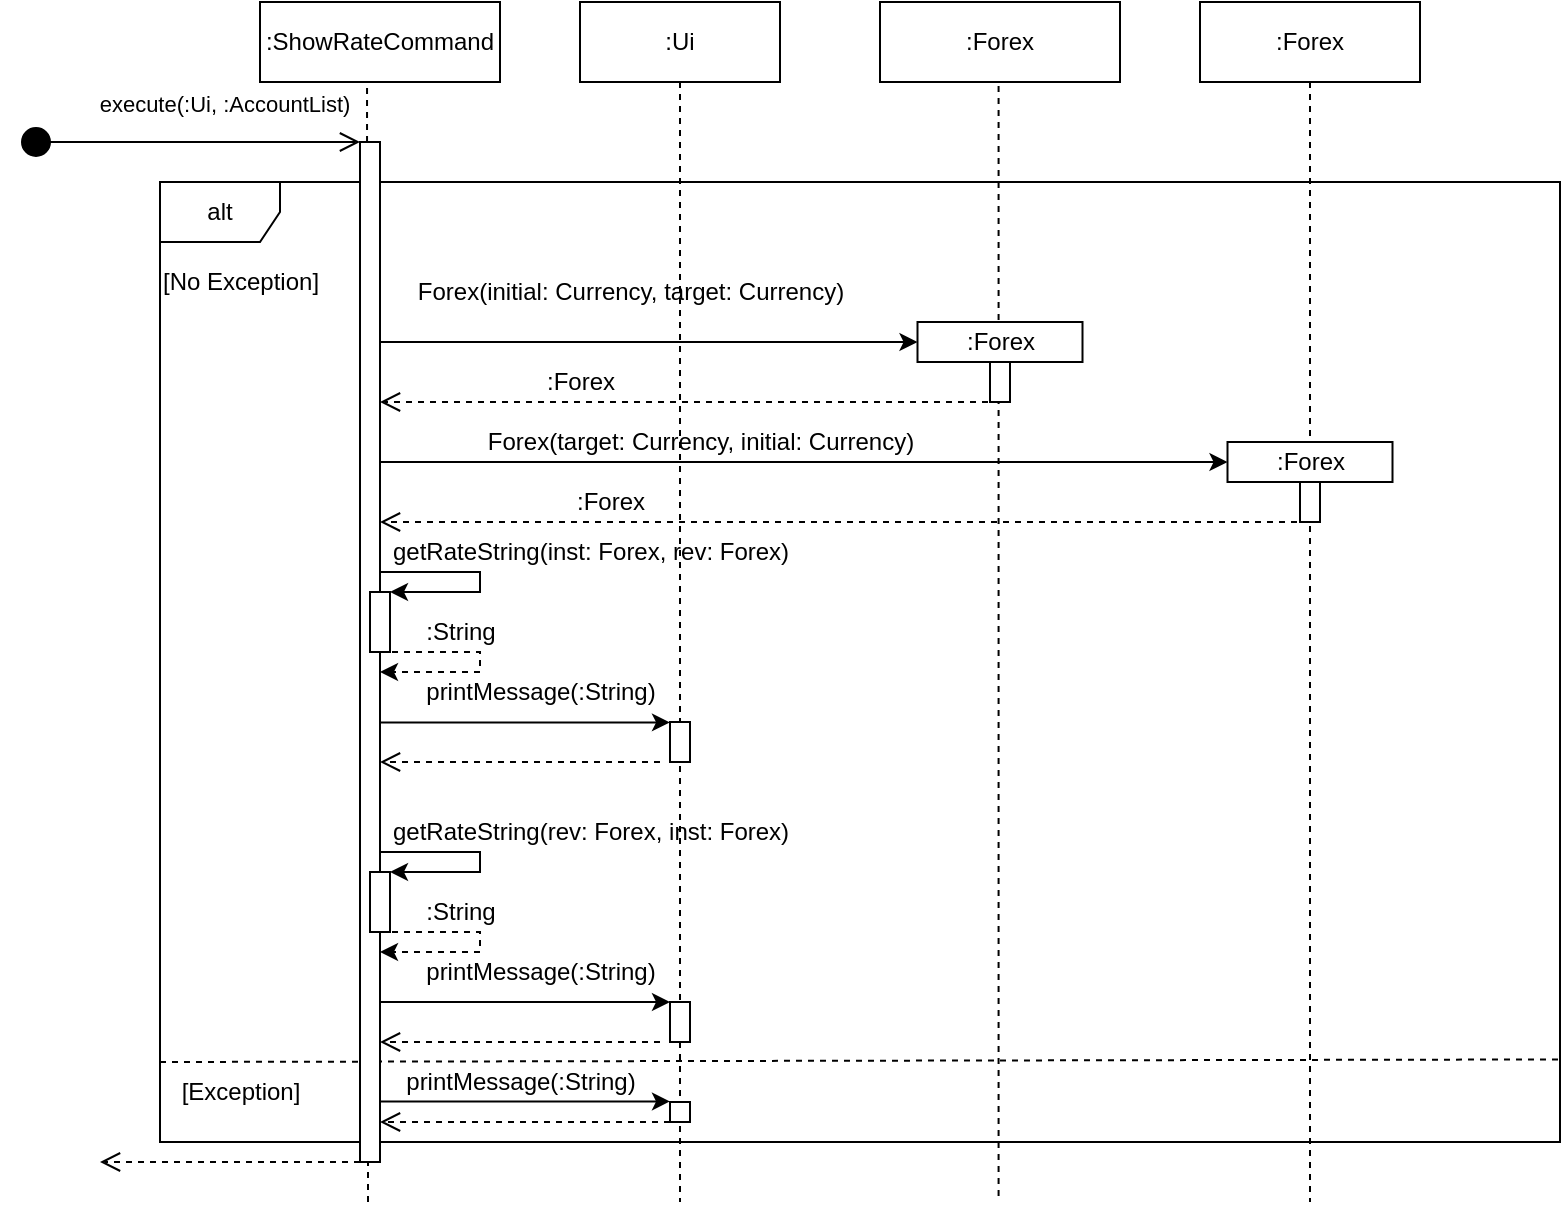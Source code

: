 <mxfile version="21.1.1" type="device">
  <diagram name="Page-1" id="pm1-yS5qAksBfJkr7mk-">
    <mxGraphModel dx="1050" dy="483" grid="1" gridSize="10" guides="1" tooltips="1" connect="1" arrows="1" fold="1" page="1" pageScale="1" pageWidth="850" pageHeight="1100" math="0" shadow="0">
      <root>
        <mxCell id="0" />
        <mxCell id="1" parent="0" />
        <mxCell id="Q231q0BsN7_2RtZYIXI0-16" value="" style="endArrow=none;dashed=1;html=1;rounded=0;entryX=0.999;entryY=0.914;entryDx=0;entryDy=0;entryPerimeter=0;" parent="1" target="Q231q0BsN7_2RtZYIXI0-12" edge="1">
          <mxGeometry width="50" height="50" relative="1" as="geometry">
            <mxPoint x="80" y="600" as="sourcePoint" />
            <mxPoint x="360" y="510" as="targetPoint" />
          </mxGeometry>
        </mxCell>
        <mxCell id="Q231q0BsN7_2RtZYIXI0-2" value=":ShowRateCommand" style="rounded=0;whiteSpace=wrap;html=1;" parent="1" vertex="1">
          <mxGeometry x="130" y="70" width="120" height="40" as="geometry" />
        </mxCell>
        <mxCell id="Q231q0BsN7_2RtZYIXI0-6" value=":Forex" style="rounded=0;whiteSpace=wrap;html=1;" parent="1" vertex="1">
          <mxGeometry x="440" y="70" width="120" height="40" as="geometry" />
        </mxCell>
        <mxCell id="Q231q0BsN7_2RtZYIXI0-8" value="" style="endArrow=none;dashed=1;html=1;rounded=0;entryX=0.446;entryY=1.045;entryDx=0;entryDy=0;entryPerimeter=0;" parent="1" source="Q231q0BsN7_2RtZYIXI0-13" target="Q231q0BsN7_2RtZYIXI0-2" edge="1">
          <mxGeometry width="50" height="50" relative="1" as="geometry">
            <mxPoint x="184" y="670" as="sourcePoint" />
            <mxPoint x="460" y="300" as="targetPoint" />
          </mxGeometry>
        </mxCell>
        <mxCell id="Q231q0BsN7_2RtZYIXI0-10" value="" style="endArrow=none;dashed=1;html=1;rounded=0;entryX=0.446;entryY=1.045;entryDx=0;entryDy=0;entryPerimeter=0;" parent="1" edge="1">
          <mxGeometry width="50" height="50" relative="1" as="geometry">
            <mxPoint x="499.29" y="667" as="sourcePoint" />
            <mxPoint x="499.29" y="110" as="targetPoint" />
          </mxGeometry>
        </mxCell>
        <mxCell id="Q231q0BsN7_2RtZYIXI0-12" value="alt" style="shape=umlFrame;whiteSpace=wrap;html=1;pointerEvents=0;" parent="1" vertex="1">
          <mxGeometry x="80" y="160" width="700" height="480" as="geometry" />
        </mxCell>
        <mxCell id="Q231q0BsN7_2RtZYIXI0-15" value="" style="endArrow=none;dashed=1;html=1;rounded=0;" parent="1" edge="1">
          <mxGeometry width="50" height="50" relative="1" as="geometry">
            <mxPoint x="184" y="670" as="sourcePoint" />
            <mxPoint x="184" y="600" as="targetPoint" />
          </mxGeometry>
        </mxCell>
        <mxCell id="Q231q0BsN7_2RtZYIXI0-13" value="" style="html=1;points=[];perimeter=orthogonalPerimeter;outlineConnect=0;targetShapes=umlLifeline;portConstraint=eastwest;newEdgeStyle={&quot;edgeStyle&quot;:&quot;elbowEdgeStyle&quot;,&quot;elbow&quot;:&quot;vertical&quot;,&quot;curved&quot;:0,&quot;rounded&quot;:0};" parent="1" vertex="1">
          <mxGeometry x="180" y="140" width="10" height="510" as="geometry" />
        </mxCell>
        <mxCell id="Q231q0BsN7_2RtZYIXI0-18" value="execute(:Ui, :AccountList)" style="html=1;verticalAlign=bottom;startArrow=circle;startFill=1;endArrow=open;startSize=6;endSize=8;edgeStyle=elbowEdgeStyle;elbow=vertical;curved=0;rounded=0;" parent="1" edge="1">
          <mxGeometry x="0.199" y="10" width="80" relative="1" as="geometry">
            <mxPoint x="10" y="140" as="sourcePoint" />
            <mxPoint x="180" y="140" as="targetPoint" />
            <mxPoint as="offset" />
          </mxGeometry>
        </mxCell>
        <mxCell id="Q231q0BsN7_2RtZYIXI0-19" value="" style="html=1;verticalAlign=bottom;endArrow=open;dashed=1;endSize=8;edgeStyle=elbowEdgeStyle;elbow=vertical;curved=0;rounded=0;" parent="1" edge="1">
          <mxGeometry x="-0.004" relative="1" as="geometry">
            <mxPoint x="50" y="650" as="targetPoint" />
            <mxPoint x="180" y="650" as="sourcePoint" />
            <Array as="points">
              <mxPoint x="135" y="650" />
              <mxPoint x="95" y="660" />
            </Array>
            <mxPoint as="offset" />
          </mxGeometry>
        </mxCell>
        <mxCell id="Q231q0BsN7_2RtZYIXI0-30" value=":Forex" style="html=1;whiteSpace=wrap;" parent="1" vertex="1">
          <mxGeometry x="458.75" y="230" width="82.5" height="20" as="geometry" />
        </mxCell>
        <mxCell id="Q231q0BsN7_2RtZYIXI0-31" value="" style="html=1;points=[];perimeter=orthogonalPerimeter;outlineConnect=0;targetShapes=umlLifeline;portConstraint=eastwest;newEdgeStyle={&quot;edgeStyle&quot;:&quot;elbowEdgeStyle&quot;,&quot;elbow&quot;:&quot;vertical&quot;,&quot;curved&quot;:0,&quot;rounded&quot;:0};" parent="1" vertex="1">
          <mxGeometry x="495" y="250" width="10" height="20" as="geometry" />
        </mxCell>
        <mxCell id="Q231q0BsN7_2RtZYIXI0-32" value="" style="endArrow=classic;html=1;rounded=0;exitX=1;exitY=0.196;exitDx=0;exitDy=0;exitPerimeter=0;entryX=0;entryY=0.5;entryDx=0;entryDy=0;" parent="1" source="Q231q0BsN7_2RtZYIXI0-13" target="Q231q0BsN7_2RtZYIXI0-30" edge="1">
          <mxGeometry width="50" height="50" relative="1" as="geometry">
            <mxPoint x="-12.5" y="304.5" as="sourcePoint" />
            <mxPoint x="457.5" y="304.5" as="targetPoint" />
          </mxGeometry>
        </mxCell>
        <mxCell id="Q231q0BsN7_2RtZYIXI0-35" value="Forex(initial: Currency, target: Currency)" style="text;html=1;align=center;verticalAlign=middle;resizable=0;points=[];autosize=1;strokeColor=none;fillColor=none;" parent="1" vertex="1">
          <mxGeometry x="195" y="200" width="240" height="30" as="geometry" />
        </mxCell>
        <mxCell id="Q231q0BsN7_2RtZYIXI0-40" value="" style="html=1;verticalAlign=bottom;endArrow=open;dashed=1;endSize=8;edgeStyle=elbowEdgeStyle;elbow=vertical;curved=0;rounded=0;" parent="1" source="Q4Q764TqeqpRmu9BLDf8-3" target="Q231q0BsN7_2RtZYIXI0-13" edge="1">
          <mxGeometry x="-0.004" relative="1" as="geometry">
            <mxPoint x="195" y="390" as="targetPoint" />
            <mxPoint x="505" y="390" as="sourcePoint" />
            <Array as="points">
              <mxPoint x="580" y="330" />
              <mxPoint x="460" y="390" />
              <mxPoint x="420" y="400" />
            </Array>
            <mxPoint as="offset" />
          </mxGeometry>
        </mxCell>
        <mxCell id="Q231q0BsN7_2RtZYIXI0-43" value="" style="endArrow=classic;html=1;rounded=0;entryX=0;entryY=0.5;entryDx=0;entryDy=0;" parent="1" source="Q231q0BsN7_2RtZYIXI0-13" target="Q231q0BsN7_2RtZYIXI0-36" edge="1">
          <mxGeometry width="50" height="50" relative="1" as="geometry">
            <mxPoint x="190" y="360.5" as="sourcePoint" />
            <mxPoint x="457.5" y="360" as="targetPoint" />
          </mxGeometry>
        </mxCell>
        <mxCell id="Q231q0BsN7_2RtZYIXI0-44" value=":Forex" style="text;html=1;align=center;verticalAlign=middle;resizable=0;points=[];autosize=1;strokeColor=none;fillColor=none;" parent="1" vertex="1">
          <mxGeometry x="260" y="245" width="60" height="30" as="geometry" />
        </mxCell>
        <mxCell id="Q231q0BsN7_2RtZYIXI0-45" value=":Forex" style="text;html=1;align=center;verticalAlign=middle;resizable=0;points=[];autosize=1;strokeColor=none;fillColor=none;" parent="1" vertex="1">
          <mxGeometry x="275" y="305" width="60" height="30" as="geometry" />
        </mxCell>
        <mxCell id="Q231q0BsN7_2RtZYIXI0-50" value="" style="html=1;points=[];perimeter=orthogonalPerimeter;outlineConnect=0;targetShapes=umlLifeline;portConstraint=eastwest;newEdgeStyle={&quot;edgeStyle&quot;:&quot;elbowEdgeStyle&quot;,&quot;elbow&quot;:&quot;vertical&quot;,&quot;curved&quot;:0,&quot;rounded&quot;:0};" parent="1" vertex="1">
          <mxGeometry x="185" y="365" width="10" height="30" as="geometry" />
        </mxCell>
        <mxCell id="Q231q0BsN7_2RtZYIXI0-59" value="printMessage(:String)" style="text;html=1;align=center;verticalAlign=middle;resizable=0;points=[];autosize=1;strokeColor=none;fillColor=none;" parent="1" vertex="1">
          <mxGeometry x="200" y="400" width="140" height="30" as="geometry" />
        </mxCell>
        <mxCell id="Q231q0BsN7_2RtZYIXI0-60" value="getRateString(inst: Forex, rev: Forex)" style="text;html=1;align=center;verticalAlign=middle;resizable=0;points=[];autosize=1;strokeColor=none;fillColor=none;" parent="1" vertex="1">
          <mxGeometry x="185" y="330" width="220" height="30" as="geometry" />
        </mxCell>
        <mxCell id="Q231q0BsN7_2RtZYIXI0-69" value="" style="endArrow=classic;html=1;rounded=0;" parent="1" edge="1">
          <mxGeometry width="50" height="50" relative="1" as="geometry">
            <mxPoint x="190" y="619.74" as="sourcePoint" />
            <mxPoint x="335" y="619.74" as="targetPoint" />
          </mxGeometry>
        </mxCell>
        <mxCell id="Q231q0BsN7_2RtZYIXI0-70" value="" style="html=1;verticalAlign=bottom;endArrow=open;dashed=1;endSize=8;edgeStyle=elbowEdgeStyle;elbow=vertical;curved=0;rounded=0;" parent="1" edge="1">
          <mxGeometry x="-0.004" relative="1" as="geometry">
            <mxPoint x="190" y="630" as="targetPoint" />
            <mxPoint x="335" y="630" as="sourcePoint" />
            <Array as="points">
              <mxPoint x="330" y="630" />
              <mxPoint x="440" y="600" />
            </Array>
            <mxPoint as="offset" />
          </mxGeometry>
        </mxCell>
        <mxCell id="Q231q0BsN7_2RtZYIXI0-72" value="printMessage(:String)" style="text;html=1;align=center;verticalAlign=middle;resizable=0;points=[];autosize=1;strokeColor=none;fillColor=none;" parent="1" vertex="1">
          <mxGeometry x="190" y="595" width="140" height="30" as="geometry" />
        </mxCell>
        <mxCell id="Q4Q764TqeqpRmu9BLDf8-3" value=":Forex" style="shape=umlLifeline;perimeter=lifelinePerimeter;whiteSpace=wrap;html=1;container=1;dropTarget=0;collapsible=0;recursiveResize=0;outlineConnect=0;portConstraint=eastwest;newEdgeStyle={&quot;edgeStyle&quot;:&quot;elbowEdgeStyle&quot;,&quot;elbow&quot;:&quot;vertical&quot;,&quot;curved&quot;:0,&quot;rounded&quot;:0};" parent="1" vertex="1">
          <mxGeometry x="600" y="70" width="110" height="600" as="geometry" />
        </mxCell>
        <mxCell id="Q231q0BsN7_2RtZYIXI0-38" value="" style="html=1;points=[];perimeter=orthogonalPerimeter;outlineConnect=0;targetShapes=umlLifeline;portConstraint=eastwest;newEdgeStyle={&quot;edgeStyle&quot;:&quot;elbowEdgeStyle&quot;,&quot;elbow&quot;:&quot;vertical&quot;,&quot;curved&quot;:0,&quot;rounded&quot;:0};" parent="Q4Q764TqeqpRmu9BLDf8-3" vertex="1">
          <mxGeometry x="50" y="240" width="10" height="20" as="geometry" />
        </mxCell>
        <mxCell id="Q231q0BsN7_2RtZYIXI0-36" value=":Forex" style="html=1;whiteSpace=wrap;verticalAlign=middle;" parent="1" vertex="1">
          <mxGeometry x="613.75" y="290" width="82.5" height="20" as="geometry" />
        </mxCell>
        <mxCell id="Q4Q764TqeqpRmu9BLDf8-4" value="" style="html=1;verticalAlign=bottom;endArrow=open;dashed=1;endSize=8;edgeStyle=elbowEdgeStyle;elbow=vertical;curved=0;rounded=0;" parent="1" target="Q231q0BsN7_2RtZYIXI0-13" edge="1">
          <mxGeometry x="-0.004" relative="1" as="geometry">
            <mxPoint x="190" y="330" as="targetPoint" />
            <mxPoint x="500" y="270" as="sourcePoint" />
            <Array as="points">
              <mxPoint x="410" y="270" />
              <mxPoint x="455" y="330" />
            </Array>
            <mxPoint as="offset" />
          </mxGeometry>
        </mxCell>
        <mxCell id="Q231q0BsN7_2RtZYIXI0-41" value="Forex(target: Currency, initial: Currency)" style="text;html=1;align=center;verticalAlign=middle;resizable=0;points=[];autosize=1;strokeColor=none;fillColor=none;" parent="1" vertex="1">
          <mxGeometry x="230" y="275" width="240" height="30" as="geometry" />
        </mxCell>
        <mxCell id="Q4Q764TqeqpRmu9BLDf8-5" value=":Ui" style="shape=umlLifeline;perimeter=lifelinePerimeter;whiteSpace=wrap;html=1;container=1;dropTarget=0;collapsible=0;recursiveResize=0;outlineConnect=0;portConstraint=eastwest;newEdgeStyle={&quot;edgeStyle&quot;:&quot;elbowEdgeStyle&quot;,&quot;elbow&quot;:&quot;vertical&quot;,&quot;curved&quot;:0,&quot;rounded&quot;:0};" parent="1" vertex="1">
          <mxGeometry x="290" y="70" width="100" height="600" as="geometry" />
        </mxCell>
        <mxCell id="Q231q0BsN7_2RtZYIXI0-47" value="" style="html=1;points=[];perimeter=orthogonalPerimeter;outlineConnect=0;targetShapes=umlLifeline;portConstraint=eastwest;newEdgeStyle={&quot;edgeStyle&quot;:&quot;elbowEdgeStyle&quot;,&quot;elbow&quot;:&quot;vertical&quot;,&quot;curved&quot;:0,&quot;rounded&quot;:0};" parent="Q4Q764TqeqpRmu9BLDf8-5" vertex="1">
          <mxGeometry x="45" y="360" width="10" height="20" as="geometry" />
        </mxCell>
        <mxCell id="Q4Q764TqeqpRmu9BLDf8-19" value="" style="html=1;points=[];perimeter=orthogonalPerimeter;outlineConnect=0;targetShapes=umlLifeline;portConstraint=eastwest;newEdgeStyle={&quot;edgeStyle&quot;:&quot;elbowEdgeStyle&quot;,&quot;elbow&quot;:&quot;vertical&quot;,&quot;curved&quot;:0,&quot;rounded&quot;:0};" parent="Q4Q764TqeqpRmu9BLDf8-5" vertex="1">
          <mxGeometry x="45" y="500" width="10" height="20" as="geometry" />
        </mxCell>
        <mxCell id="Q4Q764TqeqpRmu9BLDf8-6" value="" style="endArrow=classic;html=1;rounded=0;" parent="1" target="Q231q0BsN7_2RtZYIXI0-50" edge="1">
          <mxGeometry width="50" height="50" relative="1" as="geometry">
            <mxPoint x="190" y="355" as="sourcePoint" />
            <mxPoint x="280" y="345" as="targetPoint" />
            <Array as="points">
              <mxPoint x="240" y="355" />
              <mxPoint x="240" y="365" />
            </Array>
          </mxGeometry>
        </mxCell>
        <mxCell id="Q4Q764TqeqpRmu9BLDf8-7" value="" style="endArrow=classic;html=1;rounded=0;dashed=1;" parent="1" edge="1">
          <mxGeometry width="50" height="50" relative="1" as="geometry">
            <mxPoint x="190" y="395" as="sourcePoint" />
            <mxPoint x="190" y="405" as="targetPoint" />
            <Array as="points">
              <mxPoint x="240" y="395" />
              <mxPoint x="240" y="405" />
            </Array>
          </mxGeometry>
        </mxCell>
        <mxCell id="Q4Q764TqeqpRmu9BLDf8-8" value=":String" style="text;html=1;align=center;verticalAlign=middle;resizable=0;points=[];autosize=1;strokeColor=none;fillColor=none;" parent="1" vertex="1">
          <mxGeometry x="200" y="370" width="60" height="30" as="geometry" />
        </mxCell>
        <mxCell id="Q4Q764TqeqpRmu9BLDf8-9" value="" style="endArrow=classic;html=1;rounded=0;exitX=1;exitY=0.569;exitDx=0;exitDy=0;exitPerimeter=0;" parent="1" source="Q231q0BsN7_2RtZYIXI0-13" target="Q231q0BsN7_2RtZYIXI0-47" edge="1">
          <mxGeometry width="50" height="50" relative="1" as="geometry">
            <mxPoint x="400" y="400" as="sourcePoint" />
            <mxPoint x="450" y="350" as="targetPoint" />
          </mxGeometry>
        </mxCell>
        <mxCell id="Q4Q764TqeqpRmu9BLDf8-10" value="" style="html=1;verticalAlign=bottom;endArrow=open;dashed=1;endSize=8;edgeStyle=elbowEdgeStyle;elbow=vertical;curved=0;rounded=0;" parent="1" target="Q231q0BsN7_2RtZYIXI0-13" edge="1">
          <mxGeometry y="50" relative="1" as="geometry">
            <mxPoint x="330" y="450" as="sourcePoint" />
            <mxPoint x="380" y="380" as="targetPoint" />
            <mxPoint as="offset" />
          </mxGeometry>
        </mxCell>
        <mxCell id="Q4Q764TqeqpRmu9BLDf8-11" value=":String" style="text;html=1;align=center;verticalAlign=middle;resizable=0;points=[];autosize=1;strokeColor=none;fillColor=none;" parent="1" vertex="1">
          <mxGeometry x="200" y="510" width="60" height="30" as="geometry" />
        </mxCell>
        <mxCell id="Q4Q764TqeqpRmu9BLDf8-12" value="" style="endArrow=classic;html=1;rounded=0;dashed=1;" parent="1" edge="1">
          <mxGeometry width="50" height="50" relative="1" as="geometry">
            <mxPoint x="190" y="535" as="sourcePoint" />
            <mxPoint x="190" y="545" as="targetPoint" />
            <Array as="points">
              <mxPoint x="240" y="535" />
              <mxPoint x="240" y="545" />
            </Array>
          </mxGeometry>
        </mxCell>
        <mxCell id="Q4Q764TqeqpRmu9BLDf8-13" value="" style="html=1;points=[];perimeter=orthogonalPerimeter;outlineConnect=0;targetShapes=umlLifeline;portConstraint=eastwest;newEdgeStyle={&quot;edgeStyle&quot;:&quot;elbowEdgeStyle&quot;,&quot;elbow&quot;:&quot;vertical&quot;,&quot;curved&quot;:0,&quot;rounded&quot;:0};" parent="1" vertex="1">
          <mxGeometry x="185" y="505" width="10" height="30" as="geometry" />
        </mxCell>
        <mxCell id="Q4Q764TqeqpRmu9BLDf8-14" value="" style="endArrow=classic;html=1;rounded=0;" parent="1" target="Q4Q764TqeqpRmu9BLDf8-13" edge="1">
          <mxGeometry width="50" height="50" relative="1" as="geometry">
            <mxPoint x="190" y="495" as="sourcePoint" />
            <mxPoint x="280" y="485" as="targetPoint" />
            <Array as="points">
              <mxPoint x="240" y="495" />
              <mxPoint x="240" y="505" />
            </Array>
          </mxGeometry>
        </mxCell>
        <mxCell id="Q4Q764TqeqpRmu9BLDf8-15" value="getRateString(rev: Forex, inst: Forex)" style="text;html=1;align=center;verticalAlign=middle;resizable=0;points=[];autosize=1;strokeColor=none;fillColor=none;" parent="1" vertex="1">
          <mxGeometry x="185" y="470" width="220" height="30" as="geometry" />
        </mxCell>
        <mxCell id="Q4Q764TqeqpRmu9BLDf8-16" value="printMessage(:String)" style="text;html=1;align=center;verticalAlign=middle;resizable=0;points=[];autosize=1;strokeColor=none;fillColor=none;" parent="1" vertex="1">
          <mxGeometry x="200" y="540" width="140" height="30" as="geometry" />
        </mxCell>
        <mxCell id="Q4Q764TqeqpRmu9BLDf8-17" value="" style="endArrow=classic;html=1;rounded=0;exitX=1;exitY=0.569;exitDx=0;exitDy=0;exitPerimeter=0;" parent="1" edge="1">
          <mxGeometry width="50" height="50" relative="1" as="geometry">
            <mxPoint x="190" y="570" as="sourcePoint" />
            <mxPoint x="335" y="570" as="targetPoint" />
          </mxGeometry>
        </mxCell>
        <mxCell id="Q4Q764TqeqpRmu9BLDf8-18" value="" style="html=1;verticalAlign=bottom;endArrow=open;dashed=1;endSize=8;edgeStyle=elbowEdgeStyle;elbow=vertical;curved=0;rounded=0;" parent="1" edge="1">
          <mxGeometry y="50" relative="1" as="geometry">
            <mxPoint x="330" y="590" as="sourcePoint" />
            <mxPoint x="190" y="590" as="targetPoint" />
            <mxPoint as="offset" />
          </mxGeometry>
        </mxCell>
        <mxCell id="Q231q0BsN7_2RtZYIXI0-67" value="" style="html=1;points=[];perimeter=orthogonalPerimeter;outlineConnect=0;targetShapes=umlLifeline;portConstraint=eastwest;newEdgeStyle={&quot;edgeStyle&quot;:&quot;elbowEdgeStyle&quot;,&quot;elbow&quot;:&quot;vertical&quot;,&quot;curved&quot;:0,&quot;rounded&quot;:0};" parent="1" vertex="1">
          <mxGeometry x="335" y="620" width="10" height="10" as="geometry" />
        </mxCell>
        <mxCell id="Q4Q764TqeqpRmu9BLDf8-20" value="[No Exception]" style="text;html=1;align=center;verticalAlign=middle;resizable=0;points=[];autosize=1;strokeColor=none;fillColor=none;" parent="1" vertex="1">
          <mxGeometry x="70" y="195" width="100" height="30" as="geometry" />
        </mxCell>
        <mxCell id="Q4Q764TqeqpRmu9BLDf8-21" value="[Exception]" style="text;html=1;align=center;verticalAlign=middle;resizable=0;points=[];autosize=1;strokeColor=none;fillColor=none;" parent="1" vertex="1">
          <mxGeometry x="80" y="600" width="80" height="30" as="geometry" />
        </mxCell>
      </root>
    </mxGraphModel>
  </diagram>
</mxfile>
